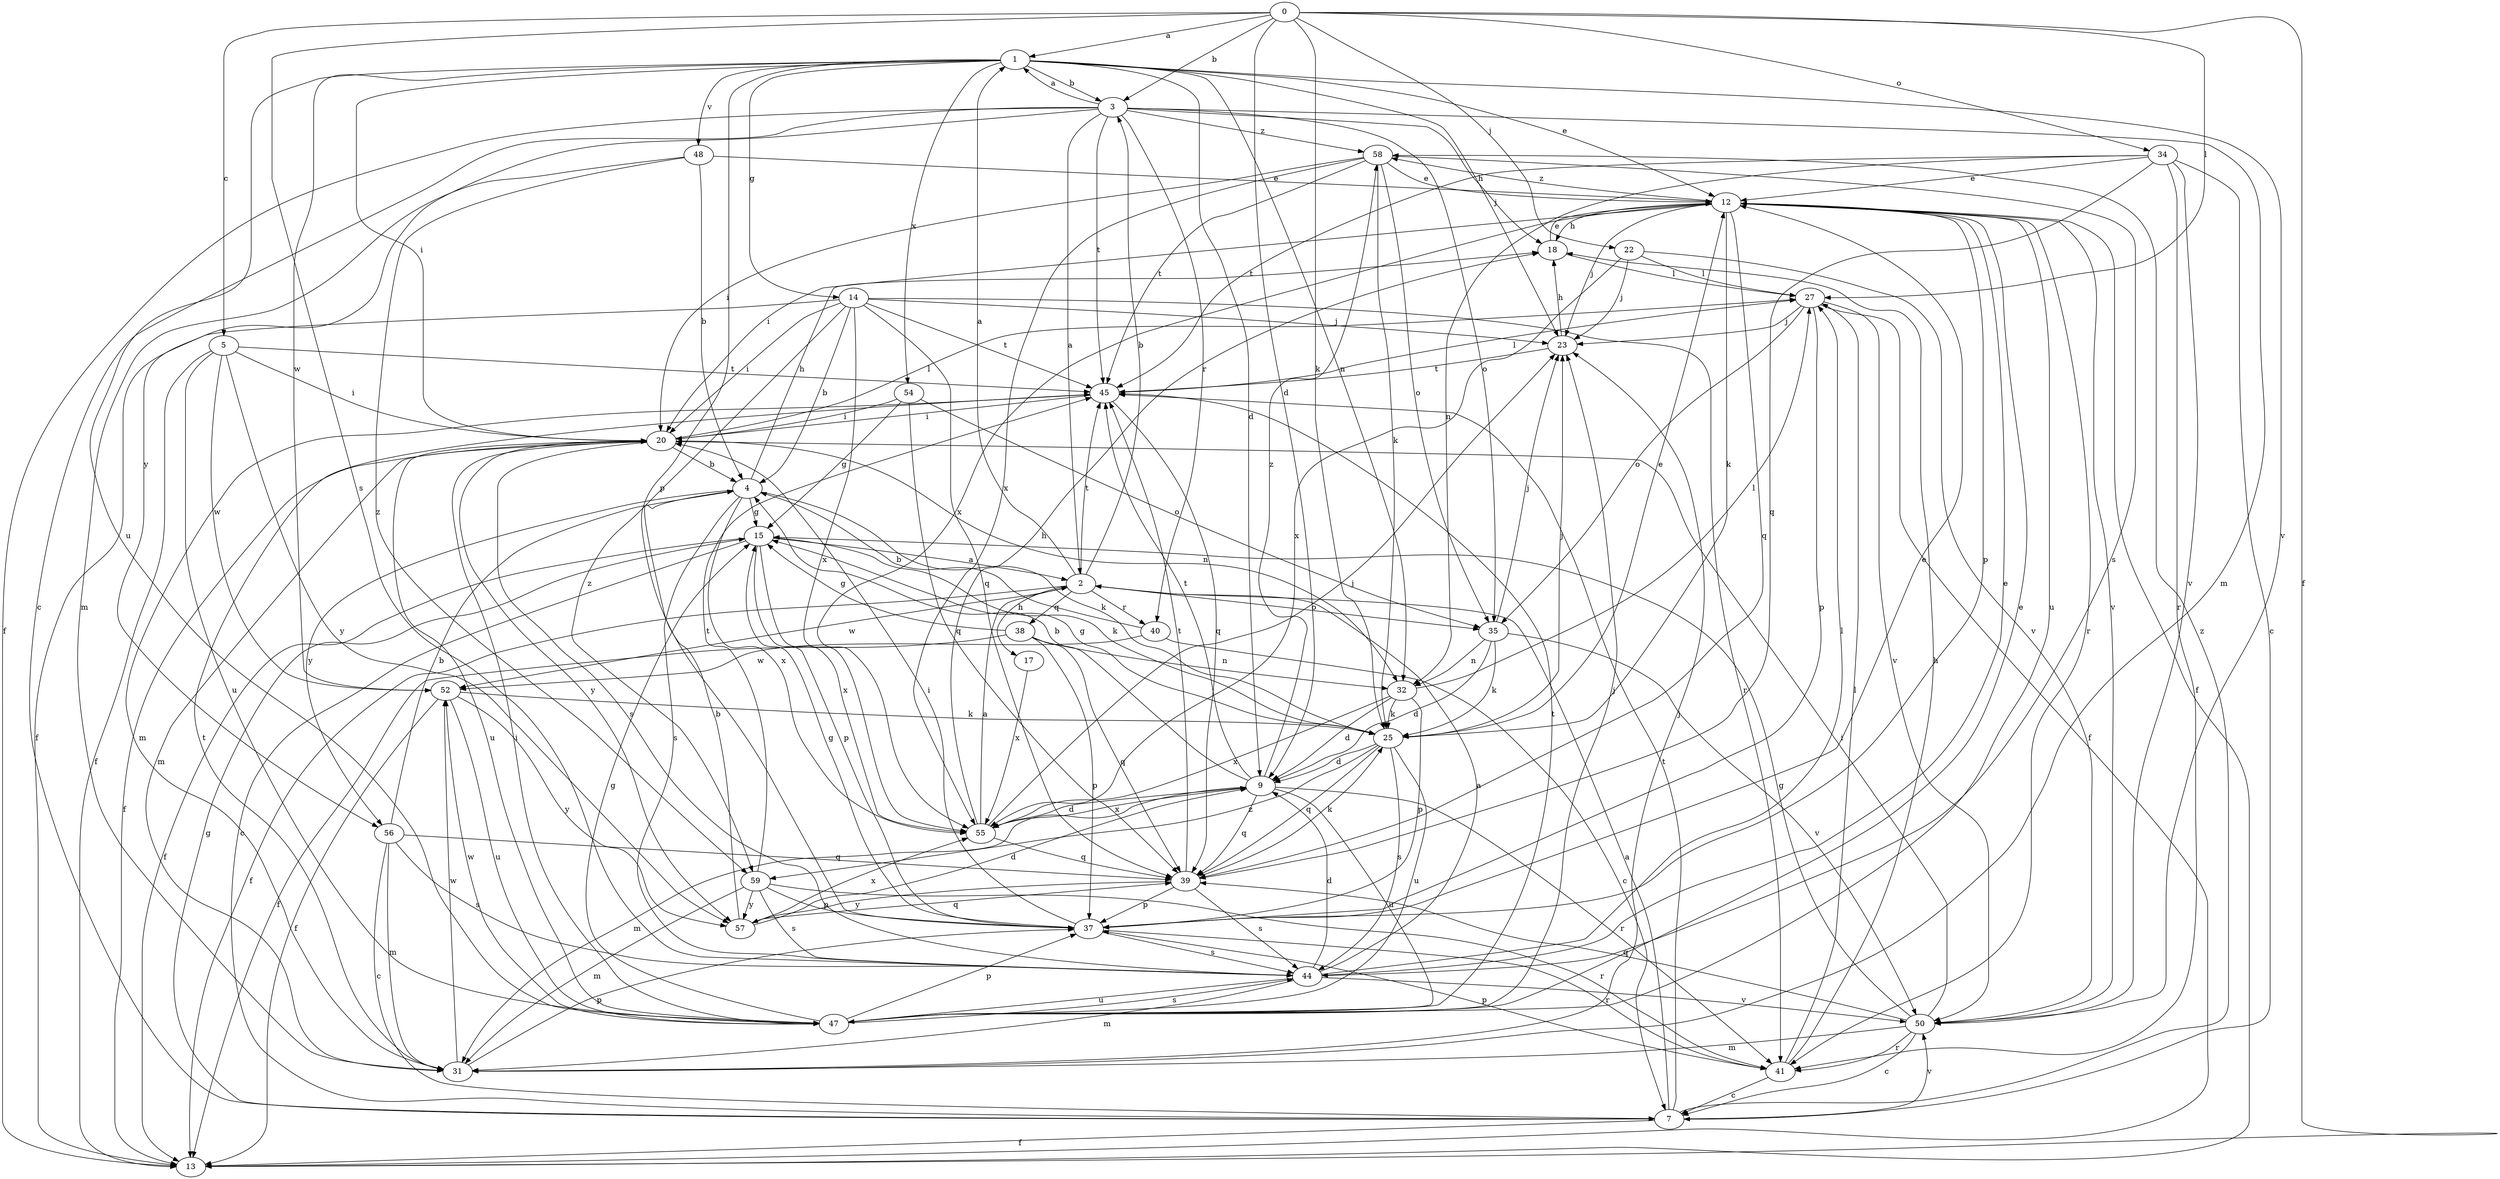 strict digraph  {
0;
1;
2;
3;
4;
5;
7;
9;
12;
13;
14;
15;
17;
18;
20;
22;
23;
25;
27;
31;
32;
34;
35;
37;
38;
39;
40;
41;
44;
45;
47;
48;
50;
52;
54;
55;
56;
57;
58;
59;
0 -> 1  [label=a];
0 -> 3  [label=b];
0 -> 5  [label=c];
0 -> 9  [label=d];
0 -> 13  [label=f];
0 -> 22  [label=j];
0 -> 25  [label=k];
0 -> 27  [label=l];
0 -> 34  [label=o];
0 -> 44  [label=s];
1 -> 3  [label=b];
1 -> 9  [label=d];
1 -> 12  [label=e];
1 -> 14  [label=g];
1 -> 20  [label=i];
1 -> 23  [label=j];
1 -> 32  [label=n];
1 -> 37  [label=p];
1 -> 47  [label=u];
1 -> 48  [label=v];
1 -> 50  [label=v];
1 -> 52  [label=w];
1 -> 54  [label=x];
2 -> 1  [label=a];
2 -> 3  [label=b];
2 -> 13  [label=f];
2 -> 17  [label=h];
2 -> 35  [label=o];
2 -> 38  [label=q];
2 -> 40  [label=r];
2 -> 45  [label=t];
2 -> 52  [label=w];
3 -> 1  [label=a];
3 -> 2  [label=a];
3 -> 7  [label=c];
3 -> 13  [label=f];
3 -> 18  [label=h];
3 -> 31  [label=m];
3 -> 35  [label=o];
3 -> 40  [label=r];
3 -> 45  [label=t];
3 -> 56  [label=y];
3 -> 58  [label=z];
4 -> 15  [label=g];
4 -> 18  [label=h];
4 -> 25  [label=k];
4 -> 44  [label=s];
4 -> 55  [label=x];
4 -> 56  [label=y];
5 -> 13  [label=f];
5 -> 20  [label=i];
5 -> 45  [label=t];
5 -> 47  [label=u];
5 -> 52  [label=w];
5 -> 57  [label=y];
7 -> 2  [label=a];
7 -> 13  [label=f];
7 -> 15  [label=g];
7 -> 45  [label=t];
7 -> 50  [label=v];
7 -> 58  [label=z];
9 -> 4  [label=b];
9 -> 31  [label=m];
9 -> 39  [label=q];
9 -> 41  [label=r];
9 -> 45  [label=t];
9 -> 47  [label=u];
9 -> 55  [label=x];
9 -> 58  [label=z];
12 -> 13  [label=f];
12 -> 18  [label=h];
12 -> 20  [label=i];
12 -> 23  [label=j];
12 -> 25  [label=k];
12 -> 37  [label=p];
12 -> 39  [label=q];
12 -> 41  [label=r];
12 -> 47  [label=u];
12 -> 50  [label=v];
12 -> 55  [label=x];
12 -> 58  [label=z];
14 -> 4  [label=b];
14 -> 13  [label=f];
14 -> 20  [label=i];
14 -> 23  [label=j];
14 -> 39  [label=q];
14 -> 41  [label=r];
14 -> 45  [label=t];
14 -> 55  [label=x];
14 -> 59  [label=z];
15 -> 2  [label=a];
15 -> 7  [label=c];
15 -> 13  [label=f];
15 -> 25  [label=k];
15 -> 37  [label=p];
15 -> 55  [label=x];
17 -> 55  [label=x];
18 -> 12  [label=e];
18 -> 27  [label=l];
20 -> 4  [label=b];
20 -> 13  [label=f];
20 -> 27  [label=l];
20 -> 31  [label=m];
20 -> 32  [label=n];
20 -> 44  [label=s];
20 -> 47  [label=u];
20 -> 57  [label=y];
22 -> 23  [label=j];
22 -> 27  [label=l];
22 -> 50  [label=v];
22 -> 55  [label=x];
23 -> 18  [label=h];
23 -> 45  [label=t];
25 -> 9  [label=d];
25 -> 12  [label=e];
25 -> 15  [label=g];
25 -> 23  [label=j];
25 -> 39  [label=q];
25 -> 44  [label=s];
25 -> 47  [label=u];
25 -> 59  [label=z];
27 -> 13  [label=f];
27 -> 23  [label=j];
27 -> 35  [label=o];
27 -> 37  [label=p];
27 -> 50  [label=v];
31 -> 23  [label=j];
31 -> 37  [label=p];
31 -> 45  [label=t];
31 -> 52  [label=w];
32 -> 9  [label=d];
32 -> 25  [label=k];
32 -> 27  [label=l];
32 -> 37  [label=p];
32 -> 55  [label=x];
34 -> 7  [label=c];
34 -> 12  [label=e];
34 -> 32  [label=n];
34 -> 39  [label=q];
34 -> 41  [label=r];
34 -> 45  [label=t];
34 -> 50  [label=v];
35 -> 9  [label=d];
35 -> 23  [label=j];
35 -> 25  [label=k];
35 -> 32  [label=n];
35 -> 50  [label=v];
37 -> 12  [label=e];
37 -> 15  [label=g];
37 -> 20  [label=i];
37 -> 41  [label=r];
37 -> 44  [label=s];
38 -> 13  [label=f];
38 -> 15  [label=g];
38 -> 32  [label=n];
38 -> 37  [label=p];
38 -> 39  [label=q];
39 -> 25  [label=k];
39 -> 37  [label=p];
39 -> 44  [label=s];
39 -> 45  [label=t];
39 -> 57  [label=y];
40 -> 4  [label=b];
40 -> 7  [label=c];
40 -> 52  [label=w];
41 -> 7  [label=c];
41 -> 18  [label=h];
41 -> 27  [label=l];
41 -> 37  [label=p];
44 -> 2  [label=a];
44 -> 9  [label=d];
44 -> 12  [label=e];
44 -> 27  [label=l];
44 -> 31  [label=m];
44 -> 47  [label=u];
44 -> 50  [label=v];
45 -> 20  [label=i];
45 -> 27  [label=l];
45 -> 31  [label=m];
45 -> 39  [label=q];
47 -> 12  [label=e];
47 -> 15  [label=g];
47 -> 20  [label=i];
47 -> 23  [label=j];
47 -> 37  [label=p];
47 -> 44  [label=s];
47 -> 45  [label=t];
47 -> 52  [label=w];
48 -> 4  [label=b];
48 -> 12  [label=e];
48 -> 31  [label=m];
48 -> 59  [label=z];
50 -> 7  [label=c];
50 -> 15  [label=g];
50 -> 20  [label=i];
50 -> 31  [label=m];
50 -> 39  [label=q];
50 -> 41  [label=r];
52 -> 13  [label=f];
52 -> 25  [label=k];
52 -> 47  [label=u];
52 -> 57  [label=y];
54 -> 15  [label=g];
54 -> 20  [label=i];
54 -> 35  [label=o];
54 -> 39  [label=q];
55 -> 2  [label=a];
55 -> 9  [label=d];
55 -> 18  [label=h];
55 -> 23  [label=j];
55 -> 39  [label=q];
56 -> 4  [label=b];
56 -> 7  [label=c];
56 -> 31  [label=m];
56 -> 39  [label=q];
56 -> 44  [label=s];
57 -> 4  [label=b];
57 -> 9  [label=d];
57 -> 39  [label=q];
57 -> 55  [label=x];
58 -> 12  [label=e];
58 -> 20  [label=i];
58 -> 25  [label=k];
58 -> 35  [label=o];
58 -> 44  [label=s];
58 -> 45  [label=t];
58 -> 55  [label=x];
59 -> 31  [label=m];
59 -> 37  [label=p];
59 -> 41  [label=r];
59 -> 44  [label=s];
59 -> 45  [label=t];
59 -> 57  [label=y];
}
